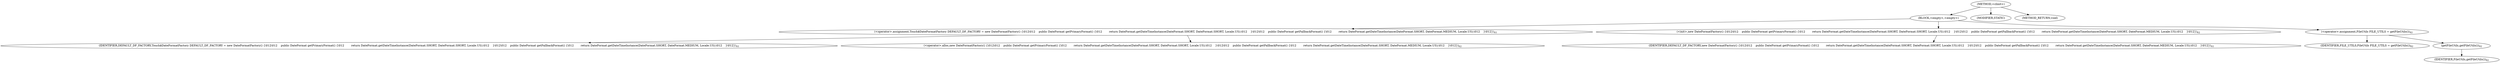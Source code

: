 digraph "&lt;clinit&gt;" {  
"846" [label = <(METHOD,&lt;clinit&gt;)> ]
"847" [label = <(BLOCK,&lt;empty&gt;,&lt;empty&gt;)> ]
"848" [label = <(&lt;operator&gt;.assignment,Touch$DateFormatFactory DEFAULT_DF_FACTORY = new DateFormatFactory() {\012\012    public DateFormat getPrimaryFormat() {\012        return DateFormat.getDateTimeInstance(DateFormat.SHORT, DateFormat.SHORT, Locale.US);\012    }\012\012    public DateFormat getFallbackFormat() {\012        return DateFormat.getDateTimeInstance(DateFormat.SHORT, DateFormat.MEDIUM, Locale.US);\012    }\012})<SUB>61</SUB>> ]
"849" [label = <(IDENTIFIER,DEFAULT_DF_FACTORY,Touch$DateFormatFactory DEFAULT_DF_FACTORY = new DateFormatFactory() {\012\012    public DateFormat getPrimaryFormat() {\012        return DateFormat.getDateTimeInstance(DateFormat.SHORT, DateFormat.SHORT, Locale.US);\012    }\012\012    public DateFormat getFallbackFormat() {\012        return DateFormat.getDateTimeInstance(DateFormat.SHORT, DateFormat.MEDIUM, Locale.US);\012    }\012})<SUB>61</SUB>> ]
"850" [label = <(&lt;operator&gt;.alloc,new DateFormatFactory() {\012\012    public DateFormat getPrimaryFormat() {\012        return DateFormat.getDateTimeInstance(DateFormat.SHORT, DateFormat.SHORT, Locale.US);\012    }\012\012    public DateFormat getFallbackFormat() {\012        return DateFormat.getDateTimeInstance(DateFormat.SHORT, DateFormat.MEDIUM, Locale.US);\012    }\012})<SUB>62</SUB>> ]
"851" [label = <(&lt;init&gt;,new DateFormatFactory() {\012\012    public DateFormat getPrimaryFormat() {\012        return DateFormat.getDateTimeInstance(DateFormat.SHORT, DateFormat.SHORT, Locale.US);\012    }\012\012    public DateFormat getFallbackFormat() {\012        return DateFormat.getDateTimeInstance(DateFormat.SHORT, DateFormat.MEDIUM, Locale.US);\012    }\012})<SUB>62</SUB>> ]
"6" [label = <(IDENTIFIER,DEFAULT_DF_FACTORY,new DateFormatFactory() {\012\012    public DateFormat getPrimaryFormat() {\012        return DateFormat.getDateTimeInstance(DateFormat.SHORT, DateFormat.SHORT, Locale.US);\012    }\012\012    public DateFormat getFallbackFormat() {\012        return DateFormat.getDateTimeInstance(DateFormat.SHORT, DateFormat.MEDIUM, Locale.US);\012    }\012})<SUB>61</SUB>> ]
"852" [label = <(&lt;operator&gt;.assignment,FileUtils FILE_UTILS = getFileUtils())<SUB>82</SUB>> ]
"853" [label = <(IDENTIFIER,FILE_UTILS,FileUtils FILE_UTILS = getFileUtils())<SUB>82</SUB>> ]
"854" [label = <(getFileUtils,getFileUtils())<SUB>82</SUB>> ]
"855" [label = <(IDENTIFIER,FileUtils,getFileUtils())<SUB>82</SUB>> ]
"856" [label = <(MODIFIER,STATIC)> ]
"857" [label = <(METHOD_RETURN,void)> ]
  "846" -> "847" 
  "846" -> "856" 
  "846" -> "857" 
  "847" -> "848" 
  "847" -> "851" 
  "847" -> "852" 
  "848" -> "849" 
  "848" -> "850" 
  "851" -> "6" 
  "852" -> "853" 
  "852" -> "854" 
  "854" -> "855" 
}
